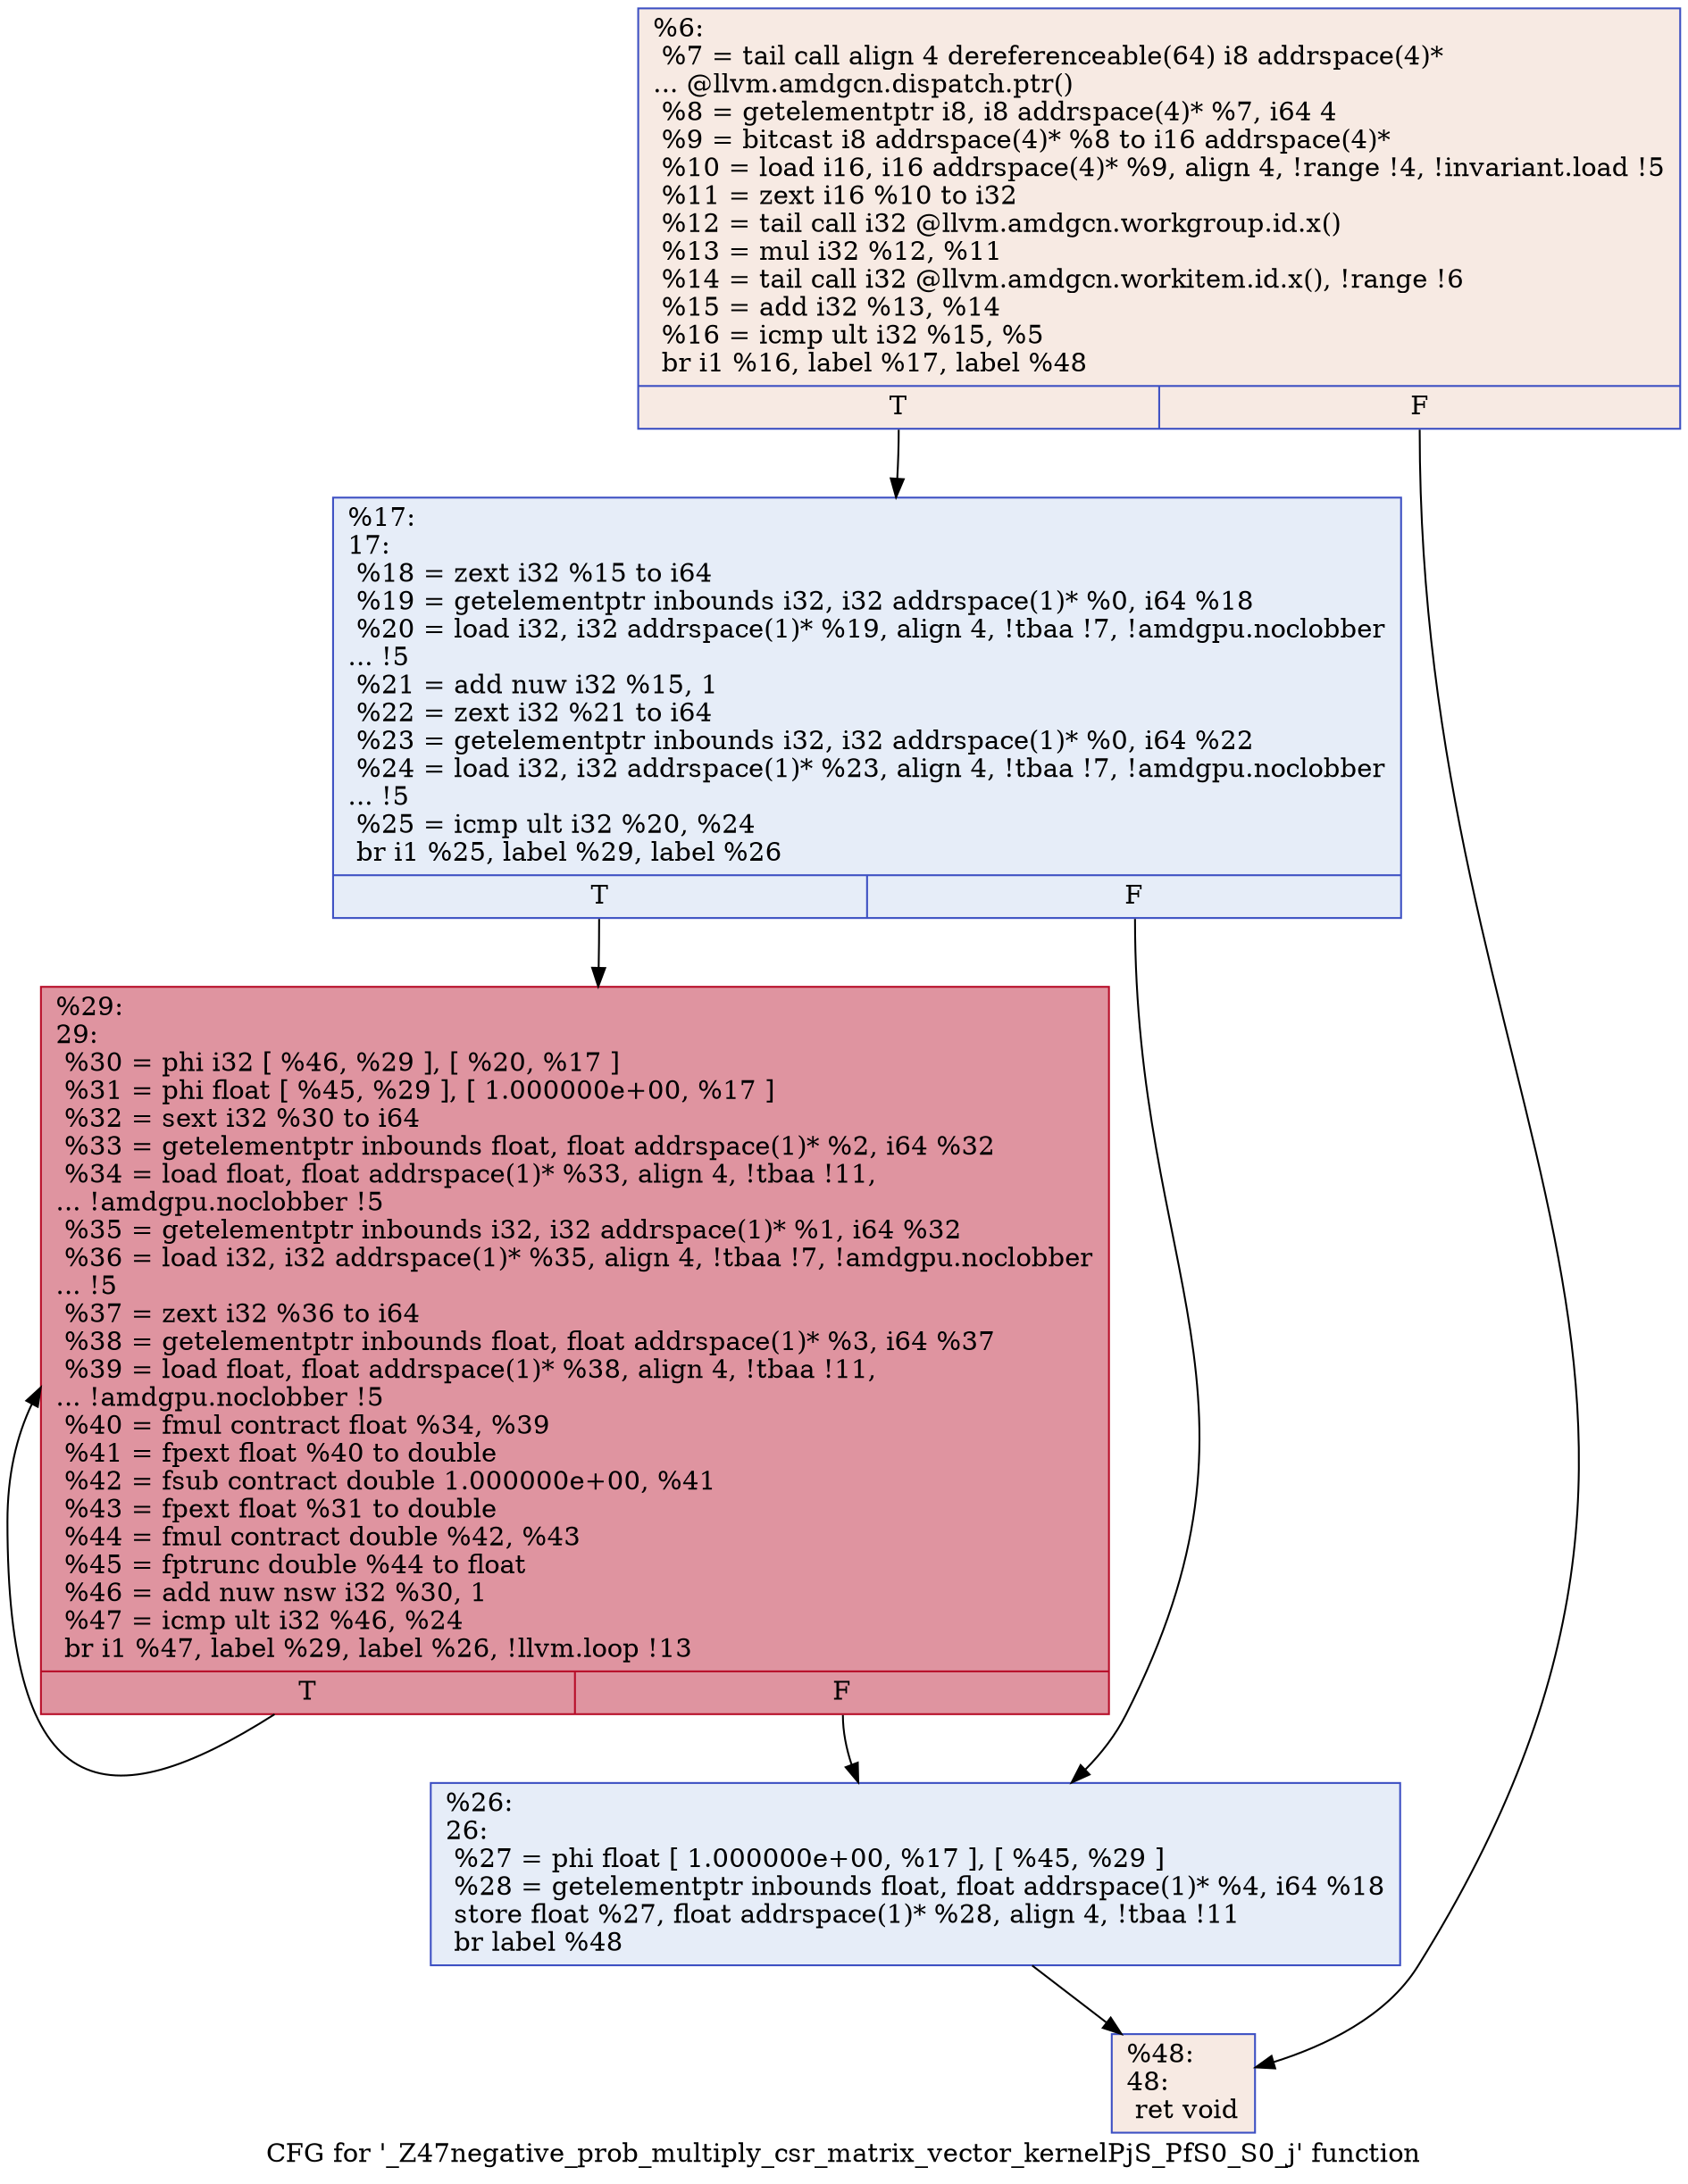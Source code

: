 digraph "CFG for '_Z47negative_prob_multiply_csr_matrix_vector_kernelPjS_PfS0_S0_j' function" {
	label="CFG for '_Z47negative_prob_multiply_csr_matrix_vector_kernelPjS_PfS0_S0_j' function";

	Node0x4a07810 [shape=record,color="#3d50c3ff", style=filled, fillcolor="#eed0c070",label="{%6:\l  %7 = tail call align 4 dereferenceable(64) i8 addrspace(4)*\l... @llvm.amdgcn.dispatch.ptr()\l  %8 = getelementptr i8, i8 addrspace(4)* %7, i64 4\l  %9 = bitcast i8 addrspace(4)* %8 to i16 addrspace(4)*\l  %10 = load i16, i16 addrspace(4)* %9, align 4, !range !4, !invariant.load !5\l  %11 = zext i16 %10 to i32\l  %12 = tail call i32 @llvm.amdgcn.workgroup.id.x()\l  %13 = mul i32 %12, %11\l  %14 = tail call i32 @llvm.amdgcn.workitem.id.x(), !range !6\l  %15 = add i32 %13, %14\l  %16 = icmp ult i32 %15, %5\l  br i1 %16, label %17, label %48\l|{<s0>T|<s1>F}}"];
	Node0x4a07810:s0 -> Node0x4a08100;
	Node0x4a07810:s1 -> Node0x4a097c0;
	Node0x4a08100 [shape=record,color="#3d50c3ff", style=filled, fillcolor="#c7d7f070",label="{%17:\l17:                                               \l  %18 = zext i32 %15 to i64\l  %19 = getelementptr inbounds i32, i32 addrspace(1)* %0, i64 %18\l  %20 = load i32, i32 addrspace(1)* %19, align 4, !tbaa !7, !amdgpu.noclobber\l... !5\l  %21 = add nuw i32 %15, 1\l  %22 = zext i32 %21 to i64\l  %23 = getelementptr inbounds i32, i32 addrspace(1)* %0, i64 %22\l  %24 = load i32, i32 addrspace(1)* %23, align 4, !tbaa !7, !amdgpu.noclobber\l... !5\l  %25 = icmp ult i32 %20, %24\l  br i1 %25, label %29, label %26\l|{<s0>T|<s1>F}}"];
	Node0x4a08100:s0 -> Node0x4a0ab00;
	Node0x4a08100:s1 -> Node0x4a0ab90;
	Node0x4a0ab90 [shape=record,color="#3d50c3ff", style=filled, fillcolor="#c7d7f070",label="{%26:\l26:                                               \l  %27 = phi float [ 1.000000e+00, %17 ], [ %45, %29 ]\l  %28 = getelementptr inbounds float, float addrspace(1)* %4, i64 %18\l  store float %27, float addrspace(1)* %28, align 4, !tbaa !11\l  br label %48\l}"];
	Node0x4a0ab90 -> Node0x4a097c0;
	Node0x4a0ab00 [shape=record,color="#b70d28ff", style=filled, fillcolor="#b70d2870",label="{%29:\l29:                                               \l  %30 = phi i32 [ %46, %29 ], [ %20, %17 ]\l  %31 = phi float [ %45, %29 ], [ 1.000000e+00, %17 ]\l  %32 = sext i32 %30 to i64\l  %33 = getelementptr inbounds float, float addrspace(1)* %2, i64 %32\l  %34 = load float, float addrspace(1)* %33, align 4, !tbaa !11,\l... !amdgpu.noclobber !5\l  %35 = getelementptr inbounds i32, i32 addrspace(1)* %1, i64 %32\l  %36 = load i32, i32 addrspace(1)* %35, align 4, !tbaa !7, !amdgpu.noclobber\l... !5\l  %37 = zext i32 %36 to i64\l  %38 = getelementptr inbounds float, float addrspace(1)* %3, i64 %37\l  %39 = load float, float addrspace(1)* %38, align 4, !tbaa !11,\l... !amdgpu.noclobber !5\l  %40 = fmul contract float %34, %39\l  %41 = fpext float %40 to double\l  %42 = fsub contract double 1.000000e+00, %41\l  %43 = fpext float %31 to double\l  %44 = fmul contract double %42, %43\l  %45 = fptrunc double %44 to float\l  %46 = add nuw nsw i32 %30, 1\l  %47 = icmp ult i32 %46, %24\l  br i1 %47, label %29, label %26, !llvm.loop !13\l|{<s0>T|<s1>F}}"];
	Node0x4a0ab00:s0 -> Node0x4a0ab00;
	Node0x4a0ab00:s1 -> Node0x4a0ab90;
	Node0x4a097c0 [shape=record,color="#3d50c3ff", style=filled, fillcolor="#eed0c070",label="{%48:\l48:                                               \l  ret void\l}"];
}
